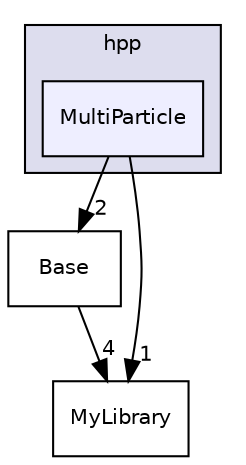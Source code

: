 digraph "/home/hhhhhhhhhhhhhhhhhh/kyutech/research/MultiParticleMethod/src/hpp/MultiParticle" {
  compound=true
  node [ fontsize="10", fontname="Helvetica"];
  edge [ labelfontsize="10", labelfontname="Helvetica"];
  subgraph clusterdir_561701c8e79d5dfd48e3536aae5218c5 {
    graph [ bgcolor="#ddddee", pencolor="black", label="hpp" fontname="Helvetica", fontsize="10", URL="dir_561701c8e79d5dfd48e3536aae5218c5.html"]
  dir_d8129d7b309b067a42d9da08c413f3dd [shape=box, label="MultiParticle", style="filled", fillcolor="#eeeeff", pencolor="black", URL="dir_d8129d7b309b067a42d9da08c413f3dd.html"];
  }
  dir_2c3495c27dbc91dbb5af4001dd89692a [shape=box label="Base" URL="dir_2c3495c27dbc91dbb5af4001dd89692a.html"];
  dir_517d5ff5edace05c51a9df57ddf9d4ed [shape=box label="MyLibrary" URL="dir_517d5ff5edace05c51a9df57ddf9d4ed.html"];
  dir_d8129d7b309b067a42d9da08c413f3dd->dir_2c3495c27dbc91dbb5af4001dd89692a [headlabel="2", labeldistance=1.5 headhref="dir_000007_000003.html"];
  dir_d8129d7b309b067a42d9da08c413f3dd->dir_517d5ff5edace05c51a9df57ddf9d4ed [headlabel="1", labeldistance=1.5 headhref="dir_000007_000008.html"];
  dir_2c3495c27dbc91dbb5af4001dd89692a->dir_517d5ff5edace05c51a9df57ddf9d4ed [headlabel="4", labeldistance=1.5 headhref="dir_000003_000008.html"];
}
